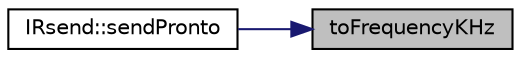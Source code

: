 digraph "toFrequencyKHz"
{
 // LATEX_PDF_SIZE
  edge [fontname="Helvetica",fontsize="10",labelfontname="Helvetica",labelfontsize="10"];
  node [fontname="Helvetica",fontsize="10",shape=record];
  rankdir="RL";
  Node1 [label="toFrequencyKHz",height=0.2,width=0.4,color="black", fillcolor="grey75", style="filled", fontcolor="black",tooltip=" "];
  Node1 -> Node2 [dir="back",color="midnightblue",fontsize="10",style="solid",fontname="Helvetica"];
  Node2 [label="IRsend::sendPronto",height=0.2,width=0.4,color="black", fillcolor="white", style="filled",URL="$group___decoder.html#ga4f221f872371078dd6d4f3ffa87b7b10",tooltip=" "];
}
